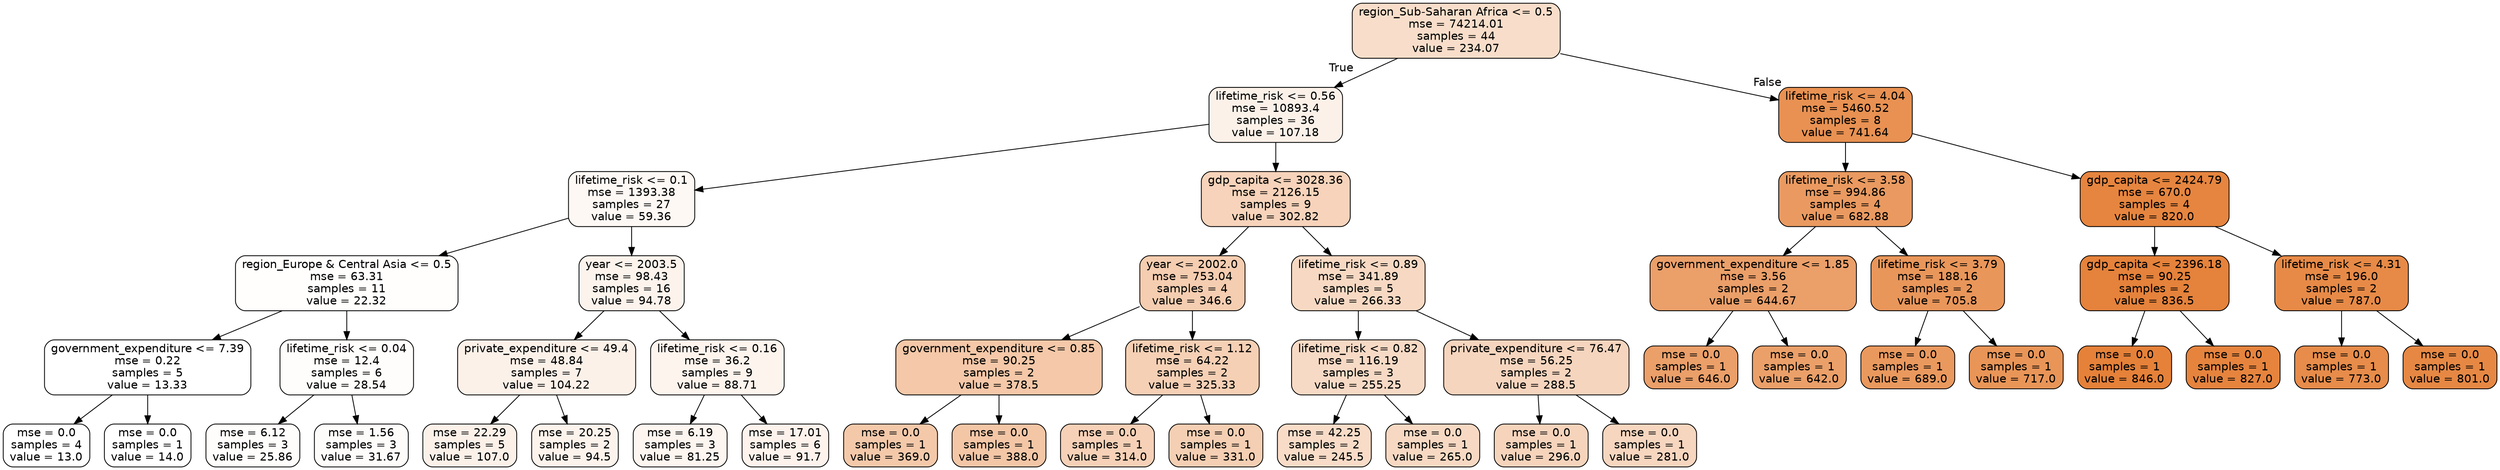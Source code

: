 digraph Tree {
node [shape=box, style="filled, rounded", color="black", fontname=helvetica] ;
edge [fontname=helvetica] ;
0 [label="region_Sub-Saharan Africa <= 0.5\nmse = 74214.01\nsamples = 44\nvalue = 234.07", fillcolor="#f8deca"] ;
1 [label="lifetime_risk <= 0.56\nmse = 10893.4\nsamples = 36\nvalue = 107.18", fillcolor="#fcf1e9"] ;
0 -> 1 [labeldistance=2.5, labelangle=45, headlabel="True"] ;
2 [label="lifetime_risk <= 0.1\nmse = 1393.38\nsamples = 27\nvalue = 59.36", fillcolor="#fef8f4"] ;
1 -> 2 ;
3 [label="region_Europe & Central Asia <= 0.5\nmse = 63.31\nsamples = 11\nvalue = 22.32", fillcolor="#fffefd"] ;
2 -> 3 ;
4 [label="government_expenditure <= 7.39\nmse = 0.22\nsamples = 5\nvalue = 13.33", fillcolor="#ffffff"] ;
3 -> 4 ;
5 [label="mse = 0.0\nsamples = 4\nvalue = 13.0", fillcolor="#ffffff"] ;
4 -> 5 ;
6 [label="mse = 0.0\nsamples = 1\nvalue = 14.0", fillcolor="#ffffff"] ;
4 -> 6 ;
7 [label="lifetime_risk <= 0.04\nmse = 12.4\nsamples = 6\nvalue = 28.54", fillcolor="#fffdfb"] ;
3 -> 7 ;
8 [label="mse = 6.12\nsamples = 3\nvalue = 25.86", fillcolor="#fffdfc"] ;
7 -> 8 ;
9 [label="mse = 1.56\nsamples = 3\nvalue = 31.67", fillcolor="#fefcfb"] ;
7 -> 9 ;
10 [label="year <= 2003.5\nmse = 98.43\nsamples = 16\nvalue = 94.78", fillcolor="#fcf3ec"] ;
2 -> 10 ;
11 [label="private_expenditure <= 49.4\nmse = 48.84\nsamples = 7\nvalue = 104.22", fillcolor="#fcf1e9"] ;
10 -> 11 ;
12 [label="mse = 22.29\nsamples = 5\nvalue = 107.0", fillcolor="#fcf1e9"] ;
11 -> 12 ;
13 [label="mse = 20.25\nsamples = 2\nvalue = 94.5", fillcolor="#fcf3ec"] ;
11 -> 13 ;
14 [label="lifetime_risk <= 0.16\nmse = 36.2\nsamples = 9\nvalue = 88.71", fillcolor="#fdf4ed"] ;
10 -> 14 ;
15 [label="mse = 6.19\nsamples = 3\nvalue = 81.25", fillcolor="#fdf5ef"] ;
14 -> 15 ;
16 [label="mse = 17.01\nsamples = 6\nvalue = 91.7", fillcolor="#fdf3ec"] ;
14 -> 16 ;
17 [label="gdp_capita <= 3028.36\nmse = 2126.15\nsamples = 9\nvalue = 302.82", fillcolor="#f6d3ba"] ;
1 -> 17 ;
18 [label="year <= 2002.0\nmse = 753.04\nsamples = 4\nvalue = 346.6", fillcolor="#f5cdb0"] ;
17 -> 18 ;
19 [label="government_expenditure <= 0.85\nmse = 90.25\nsamples = 2\nvalue = 378.5", fillcolor="#f4c8a8"] ;
18 -> 19 ;
20 [label="mse = 0.0\nsamples = 1\nvalue = 369.0", fillcolor="#f4c9aa"] ;
19 -> 20 ;
21 [label="mse = 0.0\nsamples = 1\nvalue = 388.0", fillcolor="#f3c6a6"] ;
19 -> 21 ;
22 [label="lifetime_risk <= 1.12\nmse = 64.22\nsamples = 2\nvalue = 325.33", fillcolor="#f5d0b5"] ;
18 -> 22 ;
23 [label="mse = 0.0\nsamples = 1\nvalue = 314.0", fillcolor="#f6d1b7"] ;
22 -> 23 ;
24 [label="mse = 0.0\nsamples = 1\nvalue = 331.0", fillcolor="#f5cfb3"] ;
22 -> 24 ;
25 [label="lifetime_risk <= 0.89\nmse = 341.89\nsamples = 5\nvalue = 266.33", fillcolor="#f7d9c3"] ;
17 -> 25 ;
26 [label="lifetime_risk <= 0.82\nmse = 116.19\nsamples = 3\nvalue = 255.25", fillcolor="#f7dac5"] ;
25 -> 26 ;
27 [label="mse = 42.25\nsamples = 2\nvalue = 245.5", fillcolor="#f8dcc8"] ;
26 -> 27 ;
28 [label="mse = 0.0\nsamples = 1\nvalue = 265.0", fillcolor="#f7d9c3"] ;
26 -> 28 ;
29 [label="private_expenditure <= 76.47\nmse = 56.25\nsamples = 2\nvalue = 288.5", fillcolor="#f6d5be"] ;
25 -> 29 ;
30 [label="mse = 0.0\nsamples = 1\nvalue = 296.0", fillcolor="#f6d4bc"] ;
29 -> 30 ;
31 [label="mse = 0.0\nsamples = 1\nvalue = 281.0", fillcolor="#f7d6bf"] ;
29 -> 31 ;
32 [label="lifetime_risk <= 4.04\nmse = 5460.52\nsamples = 8\nvalue = 741.64", fillcolor="#e89152"] ;
0 -> 32 [labeldistance=2.5, labelangle=-45, headlabel="False"] ;
33 [label="lifetime_risk <= 3.58\nmse = 994.86\nsamples = 4\nvalue = 682.88", fillcolor="#ea9a60"] ;
32 -> 33 ;
34 [label="government_expenditure <= 1.85\nmse = 3.56\nsamples = 2\nvalue = 644.67", fillcolor="#eb9f69"] ;
33 -> 34 ;
35 [label="mse = 0.0\nsamples = 1\nvalue = 646.0", fillcolor="#eb9f69"] ;
34 -> 35 ;
36 [label="mse = 0.0\nsamples = 1\nvalue = 642.0", fillcolor="#eba069"] ;
34 -> 36 ;
37 [label="lifetime_risk <= 3.79\nmse = 188.16\nsamples = 2\nvalue = 705.8", fillcolor="#e9965a"] ;
33 -> 37 ;
38 [label="mse = 0.0\nsamples = 1\nvalue = 689.0", fillcolor="#ea995e"] ;
37 -> 38 ;
39 [label="mse = 0.0\nsamples = 1\nvalue = 717.0", fillcolor="#e99558"] ;
37 -> 39 ;
40 [label="gdp_capita <= 2424.79\nmse = 670.0\nsamples = 4\nvalue = 820.0", fillcolor="#e6853f"] ;
32 -> 40 ;
41 [label="gdp_capita <= 2396.18\nmse = 90.25\nsamples = 2\nvalue = 836.5", fillcolor="#e5823b"] ;
40 -> 41 ;
42 [label="mse = 0.0\nsamples = 1\nvalue = 846.0", fillcolor="#e58139"] ;
41 -> 42 ;
43 [label="mse = 0.0\nsamples = 1\nvalue = 827.0", fillcolor="#e6843e"] ;
41 -> 43 ;
44 [label="lifetime_risk <= 4.31\nmse = 196.0\nsamples = 2\nvalue = 787.0", fillcolor="#e78a47"] ;
40 -> 44 ;
45 [label="mse = 0.0\nsamples = 1\nvalue = 773.0", fillcolor="#e78c4a"] ;
44 -> 45 ;
46 [label="mse = 0.0\nsamples = 1\nvalue = 801.0", fillcolor="#e68844"] ;
44 -> 46 ;
}